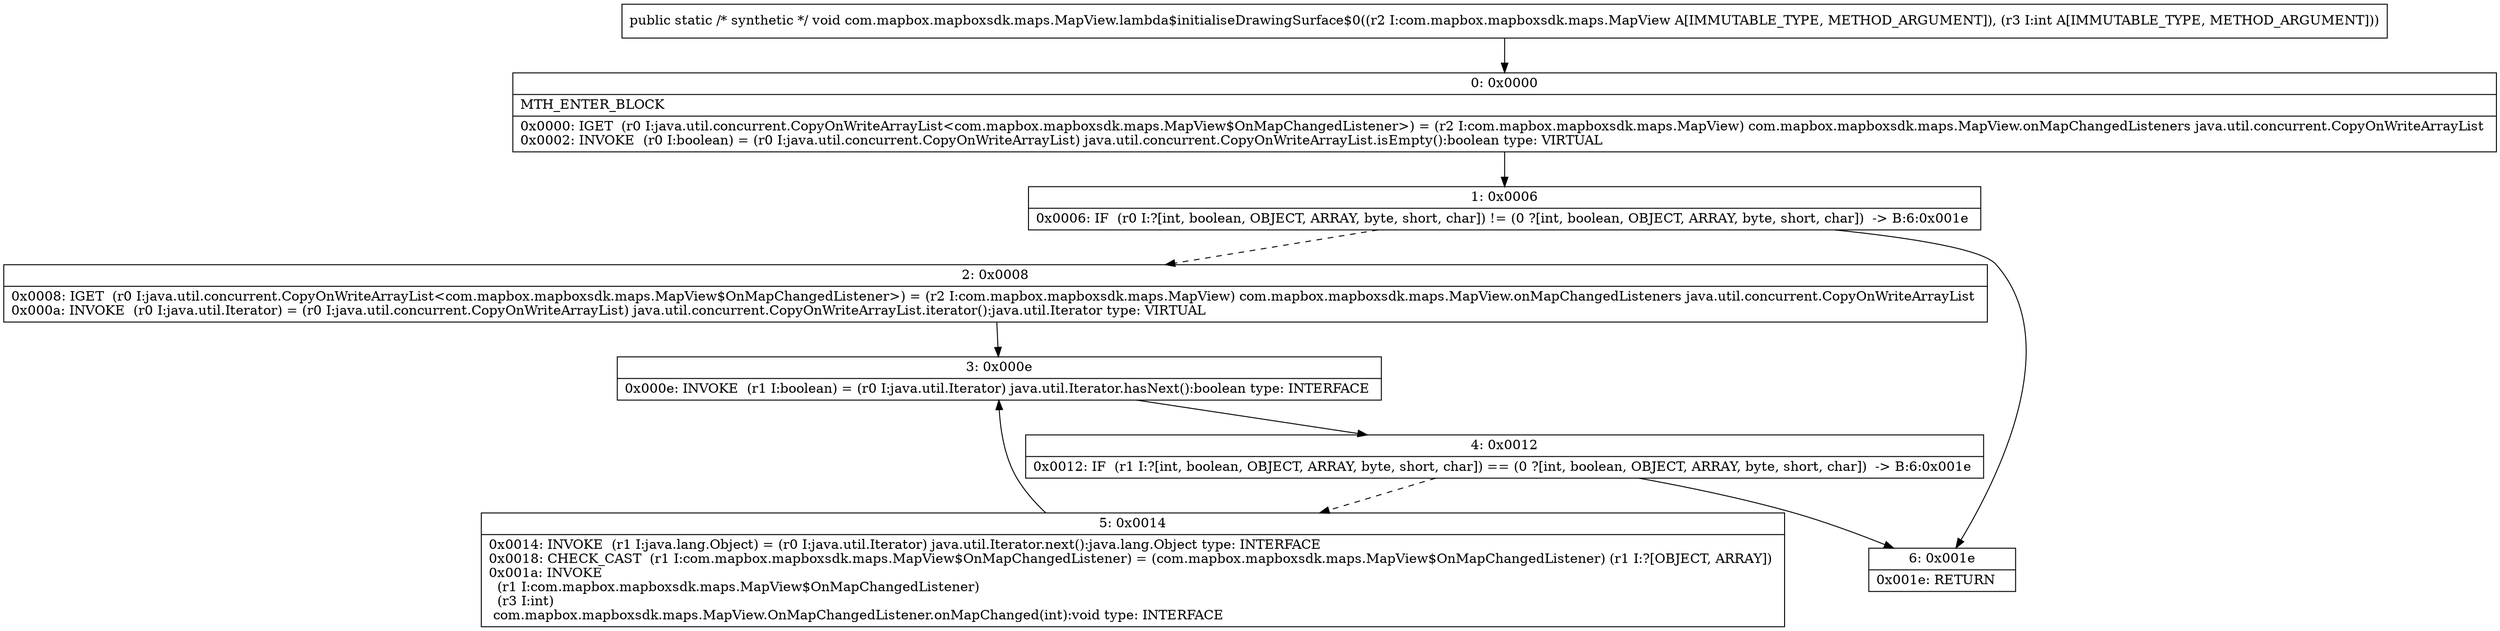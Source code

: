 digraph "CFG forcom.mapbox.mapboxsdk.maps.MapView.lambda$initialiseDrawingSurface$0(Lcom\/mapbox\/mapboxsdk\/maps\/MapView;I)V" {
Node_0 [shape=record,label="{0\:\ 0x0000|MTH_ENTER_BLOCK\l|0x0000: IGET  (r0 I:java.util.concurrent.CopyOnWriteArrayList\<com.mapbox.mapboxsdk.maps.MapView$OnMapChangedListener\>) = (r2 I:com.mapbox.mapboxsdk.maps.MapView) com.mapbox.mapboxsdk.maps.MapView.onMapChangedListeners java.util.concurrent.CopyOnWriteArrayList \l0x0002: INVOKE  (r0 I:boolean) = (r0 I:java.util.concurrent.CopyOnWriteArrayList) java.util.concurrent.CopyOnWriteArrayList.isEmpty():boolean type: VIRTUAL \l}"];
Node_1 [shape=record,label="{1\:\ 0x0006|0x0006: IF  (r0 I:?[int, boolean, OBJECT, ARRAY, byte, short, char]) != (0 ?[int, boolean, OBJECT, ARRAY, byte, short, char])  \-\> B:6:0x001e \l}"];
Node_2 [shape=record,label="{2\:\ 0x0008|0x0008: IGET  (r0 I:java.util.concurrent.CopyOnWriteArrayList\<com.mapbox.mapboxsdk.maps.MapView$OnMapChangedListener\>) = (r2 I:com.mapbox.mapboxsdk.maps.MapView) com.mapbox.mapboxsdk.maps.MapView.onMapChangedListeners java.util.concurrent.CopyOnWriteArrayList \l0x000a: INVOKE  (r0 I:java.util.Iterator) = (r0 I:java.util.concurrent.CopyOnWriteArrayList) java.util.concurrent.CopyOnWriteArrayList.iterator():java.util.Iterator type: VIRTUAL \l}"];
Node_3 [shape=record,label="{3\:\ 0x000e|0x000e: INVOKE  (r1 I:boolean) = (r0 I:java.util.Iterator) java.util.Iterator.hasNext():boolean type: INTERFACE \l}"];
Node_4 [shape=record,label="{4\:\ 0x0012|0x0012: IF  (r1 I:?[int, boolean, OBJECT, ARRAY, byte, short, char]) == (0 ?[int, boolean, OBJECT, ARRAY, byte, short, char])  \-\> B:6:0x001e \l}"];
Node_5 [shape=record,label="{5\:\ 0x0014|0x0014: INVOKE  (r1 I:java.lang.Object) = (r0 I:java.util.Iterator) java.util.Iterator.next():java.lang.Object type: INTERFACE \l0x0018: CHECK_CAST  (r1 I:com.mapbox.mapboxsdk.maps.MapView$OnMapChangedListener) = (com.mapbox.mapboxsdk.maps.MapView$OnMapChangedListener) (r1 I:?[OBJECT, ARRAY]) \l0x001a: INVOKE  \l  (r1 I:com.mapbox.mapboxsdk.maps.MapView$OnMapChangedListener)\l  (r3 I:int)\l com.mapbox.mapboxsdk.maps.MapView.OnMapChangedListener.onMapChanged(int):void type: INTERFACE \l}"];
Node_6 [shape=record,label="{6\:\ 0x001e|0x001e: RETURN   \l}"];
MethodNode[shape=record,label="{public static \/* synthetic *\/ void com.mapbox.mapboxsdk.maps.MapView.lambda$initialiseDrawingSurface$0((r2 I:com.mapbox.mapboxsdk.maps.MapView A[IMMUTABLE_TYPE, METHOD_ARGUMENT]), (r3 I:int A[IMMUTABLE_TYPE, METHOD_ARGUMENT])) }"];
MethodNode -> Node_0;
Node_0 -> Node_1;
Node_1 -> Node_2[style=dashed];
Node_1 -> Node_6;
Node_2 -> Node_3;
Node_3 -> Node_4;
Node_4 -> Node_5[style=dashed];
Node_4 -> Node_6;
Node_5 -> Node_3;
}

